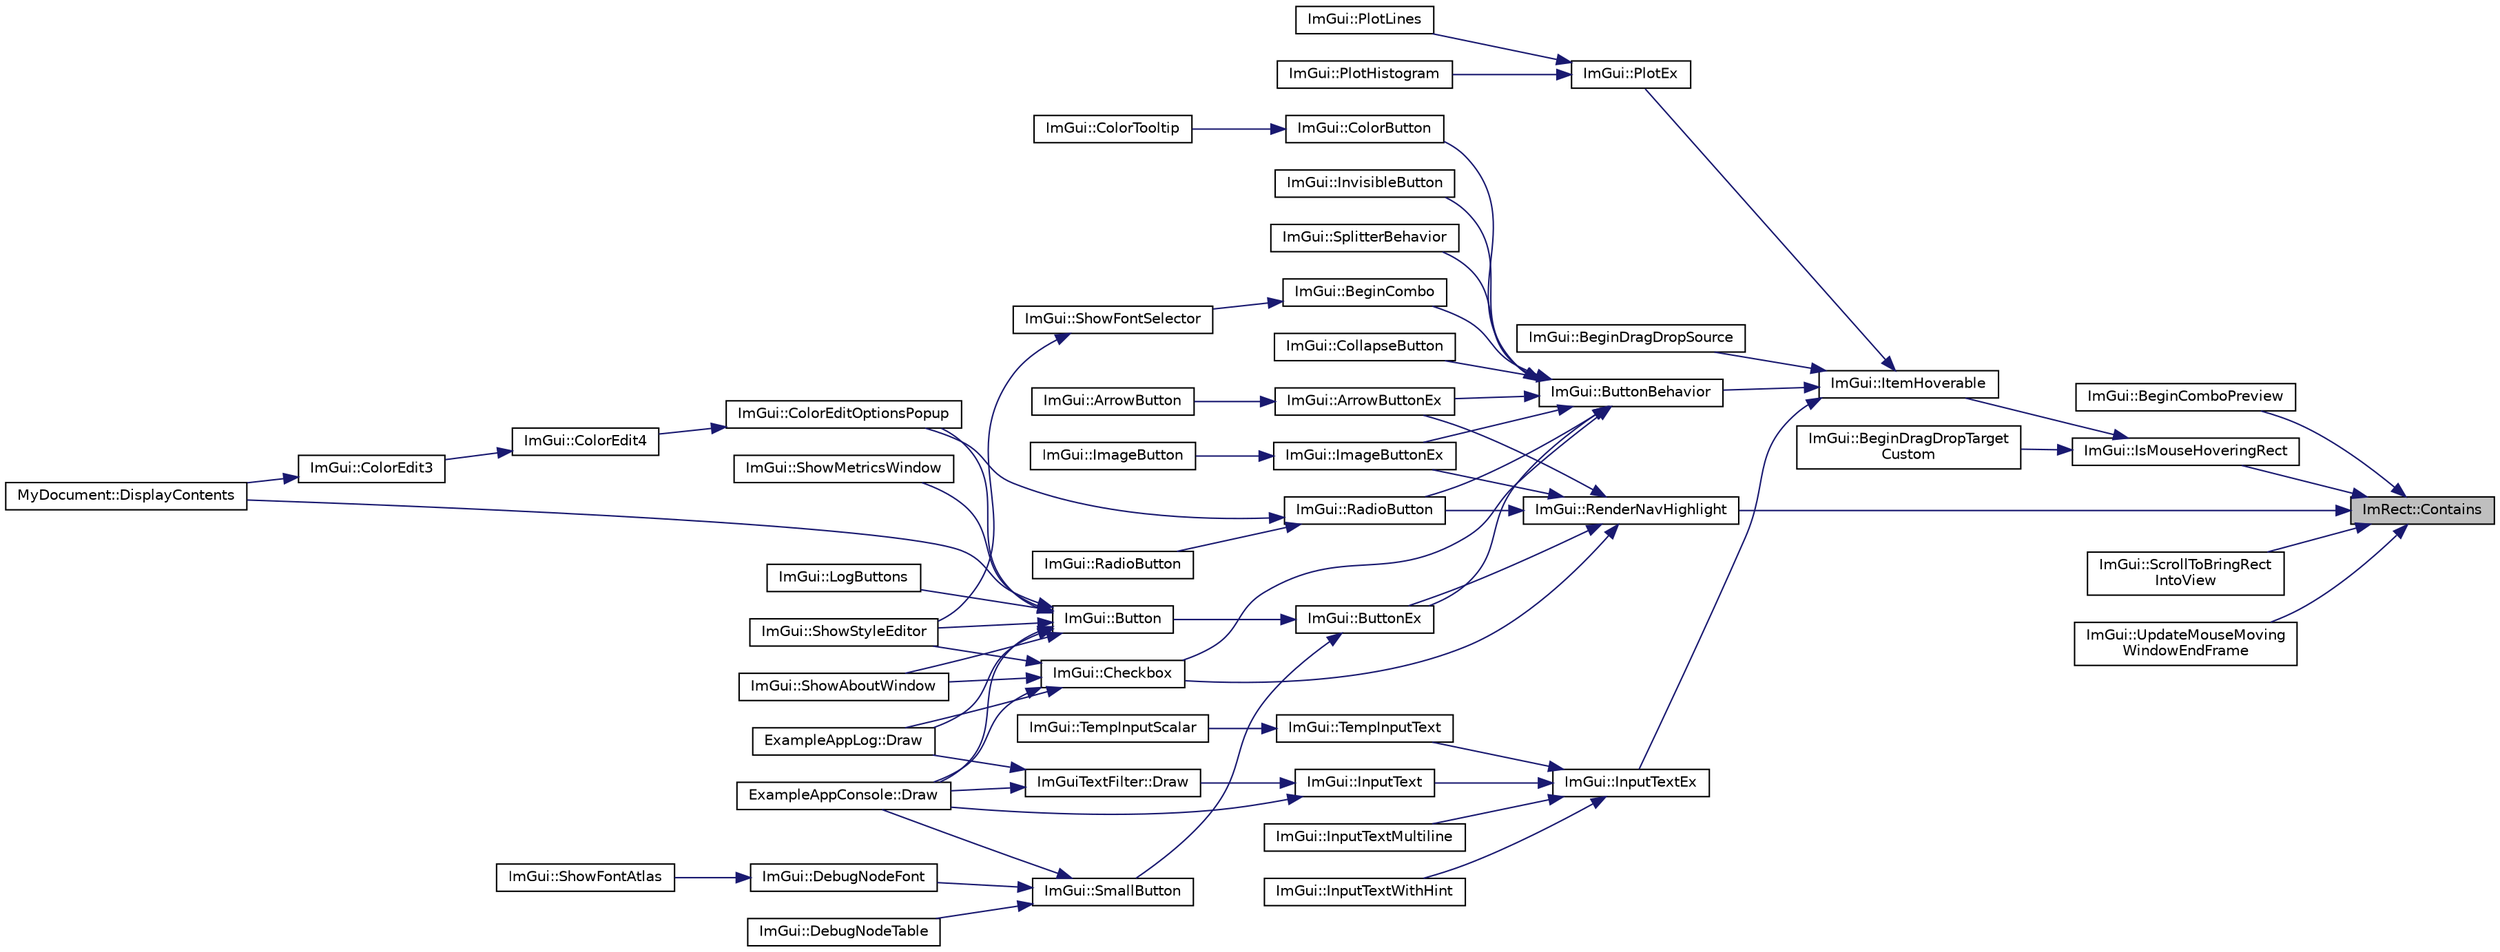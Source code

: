 digraph "ImRect::Contains"
{
 // LATEX_PDF_SIZE
  edge [fontname="Helvetica",fontsize="10",labelfontname="Helvetica",labelfontsize="10"];
  node [fontname="Helvetica",fontsize="10",shape=record];
  rankdir="RL";
  Node1 [label="ImRect::Contains",height=0.2,width=0.4,color="black", fillcolor="grey75", style="filled", fontcolor="black",tooltip=" "];
  Node1 -> Node2 [dir="back",color="midnightblue",fontsize="10",style="solid",fontname="Helvetica"];
  Node2 [label="ImGui::BeginComboPreview",height=0.2,width=0.4,color="black", fillcolor="white", style="filled",URL="$namespace_im_gui.html#af01e0208ad7266965d3812a5198411f8",tooltip=" "];
  Node1 -> Node3 [dir="back",color="midnightblue",fontsize="10",style="solid",fontname="Helvetica"];
  Node3 [label="ImGui::IsMouseHoveringRect",height=0.2,width=0.4,color="black", fillcolor="white", style="filled",URL="$namespace_im_gui.html#ae0b8ea0e06c457316d6aed6c5b2a1c25",tooltip=" "];
  Node3 -> Node4 [dir="back",color="midnightblue",fontsize="10",style="solid",fontname="Helvetica"];
  Node4 [label="ImGui::BeginDragDropTarget\lCustom",height=0.2,width=0.4,color="black", fillcolor="white", style="filled",URL="$namespace_im_gui.html#a929a420d3af29051a140d0f36addbcd2",tooltip=" "];
  Node3 -> Node5 [dir="back",color="midnightblue",fontsize="10",style="solid",fontname="Helvetica"];
  Node5 [label="ImGui::ItemHoverable",height=0.2,width=0.4,color="black", fillcolor="white", style="filled",URL="$namespace_im_gui.html#a488b86a9f235923304186fb86ff64ffb",tooltip=" "];
  Node5 -> Node6 [dir="back",color="midnightblue",fontsize="10",style="solid",fontname="Helvetica"];
  Node6 [label="ImGui::BeginDragDropSource",height=0.2,width=0.4,color="black", fillcolor="white", style="filled",URL="$namespace_im_gui.html#ac2609b0f034d3bcd8d70d26df8694eaa",tooltip=" "];
  Node5 -> Node7 [dir="back",color="midnightblue",fontsize="10",style="solid",fontname="Helvetica"];
  Node7 [label="ImGui::ButtonBehavior",height=0.2,width=0.4,color="black", fillcolor="white", style="filled",URL="$namespace_im_gui.html#a65a4f18b1bc8ce0f351687922089f374",tooltip=" "];
  Node7 -> Node8 [dir="back",color="midnightblue",fontsize="10",style="solid",fontname="Helvetica"];
  Node8 [label="ImGui::ArrowButtonEx",height=0.2,width=0.4,color="black", fillcolor="white", style="filled",URL="$namespace_im_gui.html#ab05ee8e53f29fbb84942a494f2ac3292",tooltip=" "];
  Node8 -> Node9 [dir="back",color="midnightblue",fontsize="10",style="solid",fontname="Helvetica"];
  Node9 [label="ImGui::ArrowButton",height=0.2,width=0.4,color="black", fillcolor="white", style="filled",URL="$namespace_im_gui.html#ad2bc397a02d5e4b8a14360d89abc6242",tooltip=" "];
  Node7 -> Node10 [dir="back",color="midnightblue",fontsize="10",style="solid",fontname="Helvetica"];
  Node10 [label="ImGui::BeginCombo",height=0.2,width=0.4,color="black", fillcolor="white", style="filled",URL="$namespace_im_gui.html#aa895095bdc7a2907375c555e245575ea",tooltip=" "];
  Node10 -> Node11 [dir="back",color="midnightblue",fontsize="10",style="solid",fontname="Helvetica"];
  Node11 [label="ImGui::ShowFontSelector",height=0.2,width=0.4,color="black", fillcolor="white", style="filled",URL="$namespace_im_gui.html#a0bdce99eef17ef1e1fef40a18bd811ab",tooltip=" "];
  Node11 -> Node12 [dir="back",color="midnightblue",fontsize="10",style="solid",fontname="Helvetica"];
  Node12 [label="ImGui::ShowStyleEditor",height=0.2,width=0.4,color="black", fillcolor="white", style="filled",URL="$namespace_im_gui.html#ab2eb3dec78d054fe3feab1c091ec5de5",tooltip=" "];
  Node7 -> Node13 [dir="back",color="midnightblue",fontsize="10",style="solid",fontname="Helvetica"];
  Node13 [label="ImGui::ButtonEx",height=0.2,width=0.4,color="black", fillcolor="white", style="filled",URL="$namespace_im_gui.html#ae479220c66b039874c6e4c9e9b22849f",tooltip=" "];
  Node13 -> Node14 [dir="back",color="midnightblue",fontsize="10",style="solid",fontname="Helvetica"];
  Node14 [label="ImGui::Button",height=0.2,width=0.4,color="black", fillcolor="white", style="filled",URL="$namespace_im_gui.html#a38094c568ce398db5a3abb9d3ac92030",tooltip=" "];
  Node14 -> Node15 [dir="back",color="midnightblue",fontsize="10",style="solid",fontname="Helvetica"];
  Node15 [label="ImGui::ColorEditOptionsPopup",height=0.2,width=0.4,color="black", fillcolor="white", style="filled",URL="$namespace_im_gui.html#a6bfb117816d669f8704e5d0c0c0795fe",tooltip=" "];
  Node15 -> Node16 [dir="back",color="midnightblue",fontsize="10",style="solid",fontname="Helvetica"];
  Node16 [label="ImGui::ColorEdit4",height=0.2,width=0.4,color="black", fillcolor="white", style="filled",URL="$namespace_im_gui.html#ac3f45e2aa0b1d591cc8a2cdf8b566a45",tooltip=" "];
  Node16 -> Node17 [dir="back",color="midnightblue",fontsize="10",style="solid",fontname="Helvetica"];
  Node17 [label="ImGui::ColorEdit3",height=0.2,width=0.4,color="black", fillcolor="white", style="filled",URL="$namespace_im_gui.html#a5afe76ba1c91f07363e40396e7df656e",tooltip=" "];
  Node17 -> Node18 [dir="back",color="midnightblue",fontsize="10",style="solid",fontname="Helvetica"];
  Node18 [label="MyDocument::DisplayContents",height=0.2,width=0.4,color="black", fillcolor="white", style="filled",URL="$struct_my_document.html#aa51e0b8e6c95b7109a507603599c05d9",tooltip=" "];
  Node14 -> Node18 [dir="back",color="midnightblue",fontsize="10",style="solid",fontname="Helvetica"];
  Node14 -> Node19 [dir="back",color="midnightblue",fontsize="10",style="solid",fontname="Helvetica"];
  Node19 [label="ExampleAppConsole::Draw",height=0.2,width=0.4,color="black", fillcolor="white", style="filled",URL="$struct_example_app_console.html#a0518a09c7e8648dd52c7c06df19ac17a",tooltip=" "];
  Node14 -> Node20 [dir="back",color="midnightblue",fontsize="10",style="solid",fontname="Helvetica"];
  Node20 [label="ExampleAppLog::Draw",height=0.2,width=0.4,color="black", fillcolor="white", style="filled",URL="$struct_example_app_log.html#a5ad3a4bdb89171b84aeaff96948a1f77",tooltip=" "];
  Node14 -> Node21 [dir="back",color="midnightblue",fontsize="10",style="solid",fontname="Helvetica"];
  Node21 [label="ImGui::LogButtons",height=0.2,width=0.4,color="black", fillcolor="white", style="filled",URL="$namespace_im_gui.html#a7bd295da4be19bab98262c76fcaeb4fb",tooltip=" "];
  Node14 -> Node22 [dir="back",color="midnightblue",fontsize="10",style="solid",fontname="Helvetica"];
  Node22 [label="ImGui::ShowAboutWindow",height=0.2,width=0.4,color="black", fillcolor="white", style="filled",URL="$namespace_im_gui.html#ac297462e33309d0540fa459bccdc9304",tooltip=" "];
  Node14 -> Node23 [dir="back",color="midnightblue",fontsize="10",style="solid",fontname="Helvetica"];
  Node23 [label="ImGui::ShowMetricsWindow",height=0.2,width=0.4,color="black", fillcolor="white", style="filled",URL="$namespace_im_gui.html#afe7a28c6eb52fff3cc27d5a698fea4ff",tooltip=" "];
  Node14 -> Node12 [dir="back",color="midnightblue",fontsize="10",style="solid",fontname="Helvetica"];
  Node13 -> Node24 [dir="back",color="midnightblue",fontsize="10",style="solid",fontname="Helvetica"];
  Node24 [label="ImGui::SmallButton",height=0.2,width=0.4,color="black", fillcolor="white", style="filled",URL="$namespace_im_gui.html#a5b76ec69758aeb0a00a66f142f7a4fb2",tooltip=" "];
  Node24 -> Node25 [dir="back",color="midnightblue",fontsize="10",style="solid",fontname="Helvetica"];
  Node25 [label="ImGui::DebugNodeFont",height=0.2,width=0.4,color="black", fillcolor="white", style="filled",URL="$namespace_im_gui.html#ae0207d60728f7e6a47dbcd1d7d84e3cb",tooltip=" "];
  Node25 -> Node26 [dir="back",color="midnightblue",fontsize="10",style="solid",fontname="Helvetica"];
  Node26 [label="ImGui::ShowFontAtlas",height=0.2,width=0.4,color="black", fillcolor="white", style="filled",URL="$namespace_im_gui.html#acab51ec2b39577845309f24535381038",tooltip=" "];
  Node24 -> Node27 [dir="back",color="midnightblue",fontsize="10",style="solid",fontname="Helvetica"];
  Node27 [label="ImGui::DebugNodeTable",height=0.2,width=0.4,color="black", fillcolor="white", style="filled",URL="$namespace_im_gui.html#ae944ffc599add73d6f3220165475ffd8",tooltip=" "];
  Node24 -> Node19 [dir="back",color="midnightblue",fontsize="10",style="solid",fontname="Helvetica"];
  Node7 -> Node28 [dir="back",color="midnightblue",fontsize="10",style="solid",fontname="Helvetica"];
  Node28 [label="ImGui::Checkbox",height=0.2,width=0.4,color="black", fillcolor="white", style="filled",URL="$namespace_im_gui.html#a57d73c1d0ef807fef734d91024092027",tooltip=" "];
  Node28 -> Node19 [dir="back",color="midnightblue",fontsize="10",style="solid",fontname="Helvetica"];
  Node28 -> Node20 [dir="back",color="midnightblue",fontsize="10",style="solid",fontname="Helvetica"];
  Node28 -> Node22 [dir="back",color="midnightblue",fontsize="10",style="solid",fontname="Helvetica"];
  Node28 -> Node12 [dir="back",color="midnightblue",fontsize="10",style="solid",fontname="Helvetica"];
  Node7 -> Node29 [dir="back",color="midnightblue",fontsize="10",style="solid",fontname="Helvetica"];
  Node29 [label="ImGui::CollapseButton",height=0.2,width=0.4,color="black", fillcolor="white", style="filled",URL="$namespace_im_gui.html#acd027458d7a062d3d3073339454624e3",tooltip=" "];
  Node7 -> Node30 [dir="back",color="midnightblue",fontsize="10",style="solid",fontname="Helvetica"];
  Node30 [label="ImGui::ColorButton",height=0.2,width=0.4,color="black", fillcolor="white", style="filled",URL="$namespace_im_gui.html#a82b18bfe08594b76c08894848d1e6fce",tooltip=" "];
  Node30 -> Node31 [dir="back",color="midnightblue",fontsize="10",style="solid",fontname="Helvetica"];
  Node31 [label="ImGui::ColorTooltip",height=0.2,width=0.4,color="black", fillcolor="white", style="filled",URL="$namespace_im_gui.html#afad90b366b6471e3b13175c0ebeb26c8",tooltip=" "];
  Node7 -> Node32 [dir="back",color="midnightblue",fontsize="10",style="solid",fontname="Helvetica"];
  Node32 [label="ImGui::ImageButtonEx",height=0.2,width=0.4,color="black", fillcolor="white", style="filled",URL="$namespace_im_gui.html#ab34f6c9aa0655006ed4638dfa6209d69",tooltip=" "];
  Node32 -> Node33 [dir="back",color="midnightblue",fontsize="10",style="solid",fontname="Helvetica"];
  Node33 [label="ImGui::ImageButton",height=0.2,width=0.4,color="black", fillcolor="white", style="filled",URL="$namespace_im_gui.html#ac79ef64e8b9e1db73d8237f6a999da14",tooltip=" "];
  Node7 -> Node34 [dir="back",color="midnightblue",fontsize="10",style="solid",fontname="Helvetica"];
  Node34 [label="ImGui::InvisibleButton",height=0.2,width=0.4,color="black", fillcolor="white", style="filled",URL="$namespace_im_gui.html#a1f61951b9d3a38083bd77b1dbe3ea895",tooltip=" "];
  Node7 -> Node35 [dir="back",color="midnightblue",fontsize="10",style="solid",fontname="Helvetica"];
  Node35 [label="ImGui::RadioButton",height=0.2,width=0.4,color="black", fillcolor="white", style="filled",URL="$namespace_im_gui.html#a6b146763845cbad5a4144772279631bc",tooltip=" "];
  Node35 -> Node15 [dir="back",color="midnightblue",fontsize="10",style="solid",fontname="Helvetica"];
  Node35 -> Node36 [dir="back",color="midnightblue",fontsize="10",style="solid",fontname="Helvetica"];
  Node36 [label="ImGui::RadioButton",height=0.2,width=0.4,color="black", fillcolor="white", style="filled",URL="$namespace_im_gui.html#a018d2b61d2f00bb7a9dd2b1f933b93a5",tooltip=" "];
  Node7 -> Node37 [dir="back",color="midnightblue",fontsize="10",style="solid",fontname="Helvetica"];
  Node37 [label="ImGui::SplitterBehavior",height=0.2,width=0.4,color="black", fillcolor="white", style="filled",URL="$namespace_im_gui.html#a9d222e1384c6c56ff61b61cfa3016855",tooltip=" "];
  Node5 -> Node38 [dir="back",color="midnightblue",fontsize="10",style="solid",fontname="Helvetica"];
  Node38 [label="ImGui::InputTextEx",height=0.2,width=0.4,color="black", fillcolor="white", style="filled",URL="$namespace_im_gui.html#af89af17ecc11653f25fea1e50e195de6",tooltip=" "];
  Node38 -> Node39 [dir="back",color="midnightblue",fontsize="10",style="solid",fontname="Helvetica"];
  Node39 [label="ImGui::InputText",height=0.2,width=0.4,color="black", fillcolor="white", style="filled",URL="$namespace_im_gui.html#aa72b5760a3a206729723a587ac7c8519",tooltip=" "];
  Node39 -> Node40 [dir="back",color="midnightblue",fontsize="10",style="solid",fontname="Helvetica"];
  Node40 [label="ImGuiTextFilter::Draw",height=0.2,width=0.4,color="black", fillcolor="white", style="filled",URL="$struct_im_gui_text_filter.html#ab93ad5985019ff9d3781606551fc26cc",tooltip=" "];
  Node40 -> Node19 [dir="back",color="midnightblue",fontsize="10",style="solid",fontname="Helvetica"];
  Node40 -> Node20 [dir="back",color="midnightblue",fontsize="10",style="solid",fontname="Helvetica"];
  Node39 -> Node19 [dir="back",color="midnightblue",fontsize="10",style="solid",fontname="Helvetica"];
  Node38 -> Node41 [dir="back",color="midnightblue",fontsize="10",style="solid",fontname="Helvetica"];
  Node41 [label="ImGui::InputTextMultiline",height=0.2,width=0.4,color="black", fillcolor="white", style="filled",URL="$namespace_im_gui.html#a0470693929ed9930cbf5b737577c2414",tooltip=" "];
  Node38 -> Node42 [dir="back",color="midnightblue",fontsize="10",style="solid",fontname="Helvetica"];
  Node42 [label="ImGui::InputTextWithHint",height=0.2,width=0.4,color="black", fillcolor="white", style="filled",URL="$namespace_im_gui.html#aee5a5127f494966ad16e578714e8fac2",tooltip=" "];
  Node38 -> Node43 [dir="back",color="midnightblue",fontsize="10",style="solid",fontname="Helvetica"];
  Node43 [label="ImGui::TempInputText",height=0.2,width=0.4,color="black", fillcolor="white", style="filled",URL="$namespace_im_gui.html#ae85def71d2fcf5409035b583b315964e",tooltip=" "];
  Node43 -> Node44 [dir="back",color="midnightblue",fontsize="10",style="solid",fontname="Helvetica"];
  Node44 [label="ImGui::TempInputScalar",height=0.2,width=0.4,color="black", fillcolor="white", style="filled",URL="$namespace_im_gui.html#a392fed3e7db2a75abf217bf84c6abce9",tooltip=" "];
  Node5 -> Node45 [dir="back",color="midnightblue",fontsize="10",style="solid",fontname="Helvetica"];
  Node45 [label="ImGui::PlotEx",height=0.2,width=0.4,color="black", fillcolor="white", style="filled",URL="$namespace_im_gui.html#a06fa3c299399f4cd5f4a7311ba1ece54",tooltip=" "];
  Node45 -> Node46 [dir="back",color="midnightblue",fontsize="10",style="solid",fontname="Helvetica"];
  Node46 [label="ImGui::PlotHistogram",height=0.2,width=0.4,color="black", fillcolor="white", style="filled",URL="$namespace_im_gui.html#af7a92b2118981835b5251bfdaac50252",tooltip=" "];
  Node45 -> Node47 [dir="back",color="midnightblue",fontsize="10",style="solid",fontname="Helvetica"];
  Node47 [label="ImGui::PlotLines",height=0.2,width=0.4,color="black", fillcolor="white", style="filled",URL="$namespace_im_gui.html#a2bc21c56e4796855313804086cca114f",tooltip=" "];
  Node1 -> Node48 [dir="back",color="midnightblue",fontsize="10",style="solid",fontname="Helvetica"];
  Node48 [label="ImGui::RenderNavHighlight",height=0.2,width=0.4,color="black", fillcolor="white", style="filled",URL="$namespace_im_gui.html#afc84af0481214603f058b6ee31d20855",tooltip=" "];
  Node48 -> Node8 [dir="back",color="midnightblue",fontsize="10",style="solid",fontname="Helvetica"];
  Node48 -> Node13 [dir="back",color="midnightblue",fontsize="10",style="solid",fontname="Helvetica"];
  Node48 -> Node28 [dir="back",color="midnightblue",fontsize="10",style="solid",fontname="Helvetica"];
  Node48 -> Node32 [dir="back",color="midnightblue",fontsize="10",style="solid",fontname="Helvetica"];
  Node48 -> Node35 [dir="back",color="midnightblue",fontsize="10",style="solid",fontname="Helvetica"];
  Node1 -> Node49 [dir="back",color="midnightblue",fontsize="10",style="solid",fontname="Helvetica"];
  Node49 [label="ImGui::ScrollToBringRect\lIntoView",height=0.2,width=0.4,color="black", fillcolor="white", style="filled",URL="$namespace_im_gui.html#ae67484f13a5004730437a330255f9688",tooltip=" "];
  Node1 -> Node50 [dir="back",color="midnightblue",fontsize="10",style="solid",fontname="Helvetica"];
  Node50 [label="ImGui::UpdateMouseMoving\lWindowEndFrame",height=0.2,width=0.4,color="black", fillcolor="white", style="filled",URL="$namespace_im_gui.html#a6f56217f28aff3a7cea846e6f44eebff",tooltip=" "];
}
